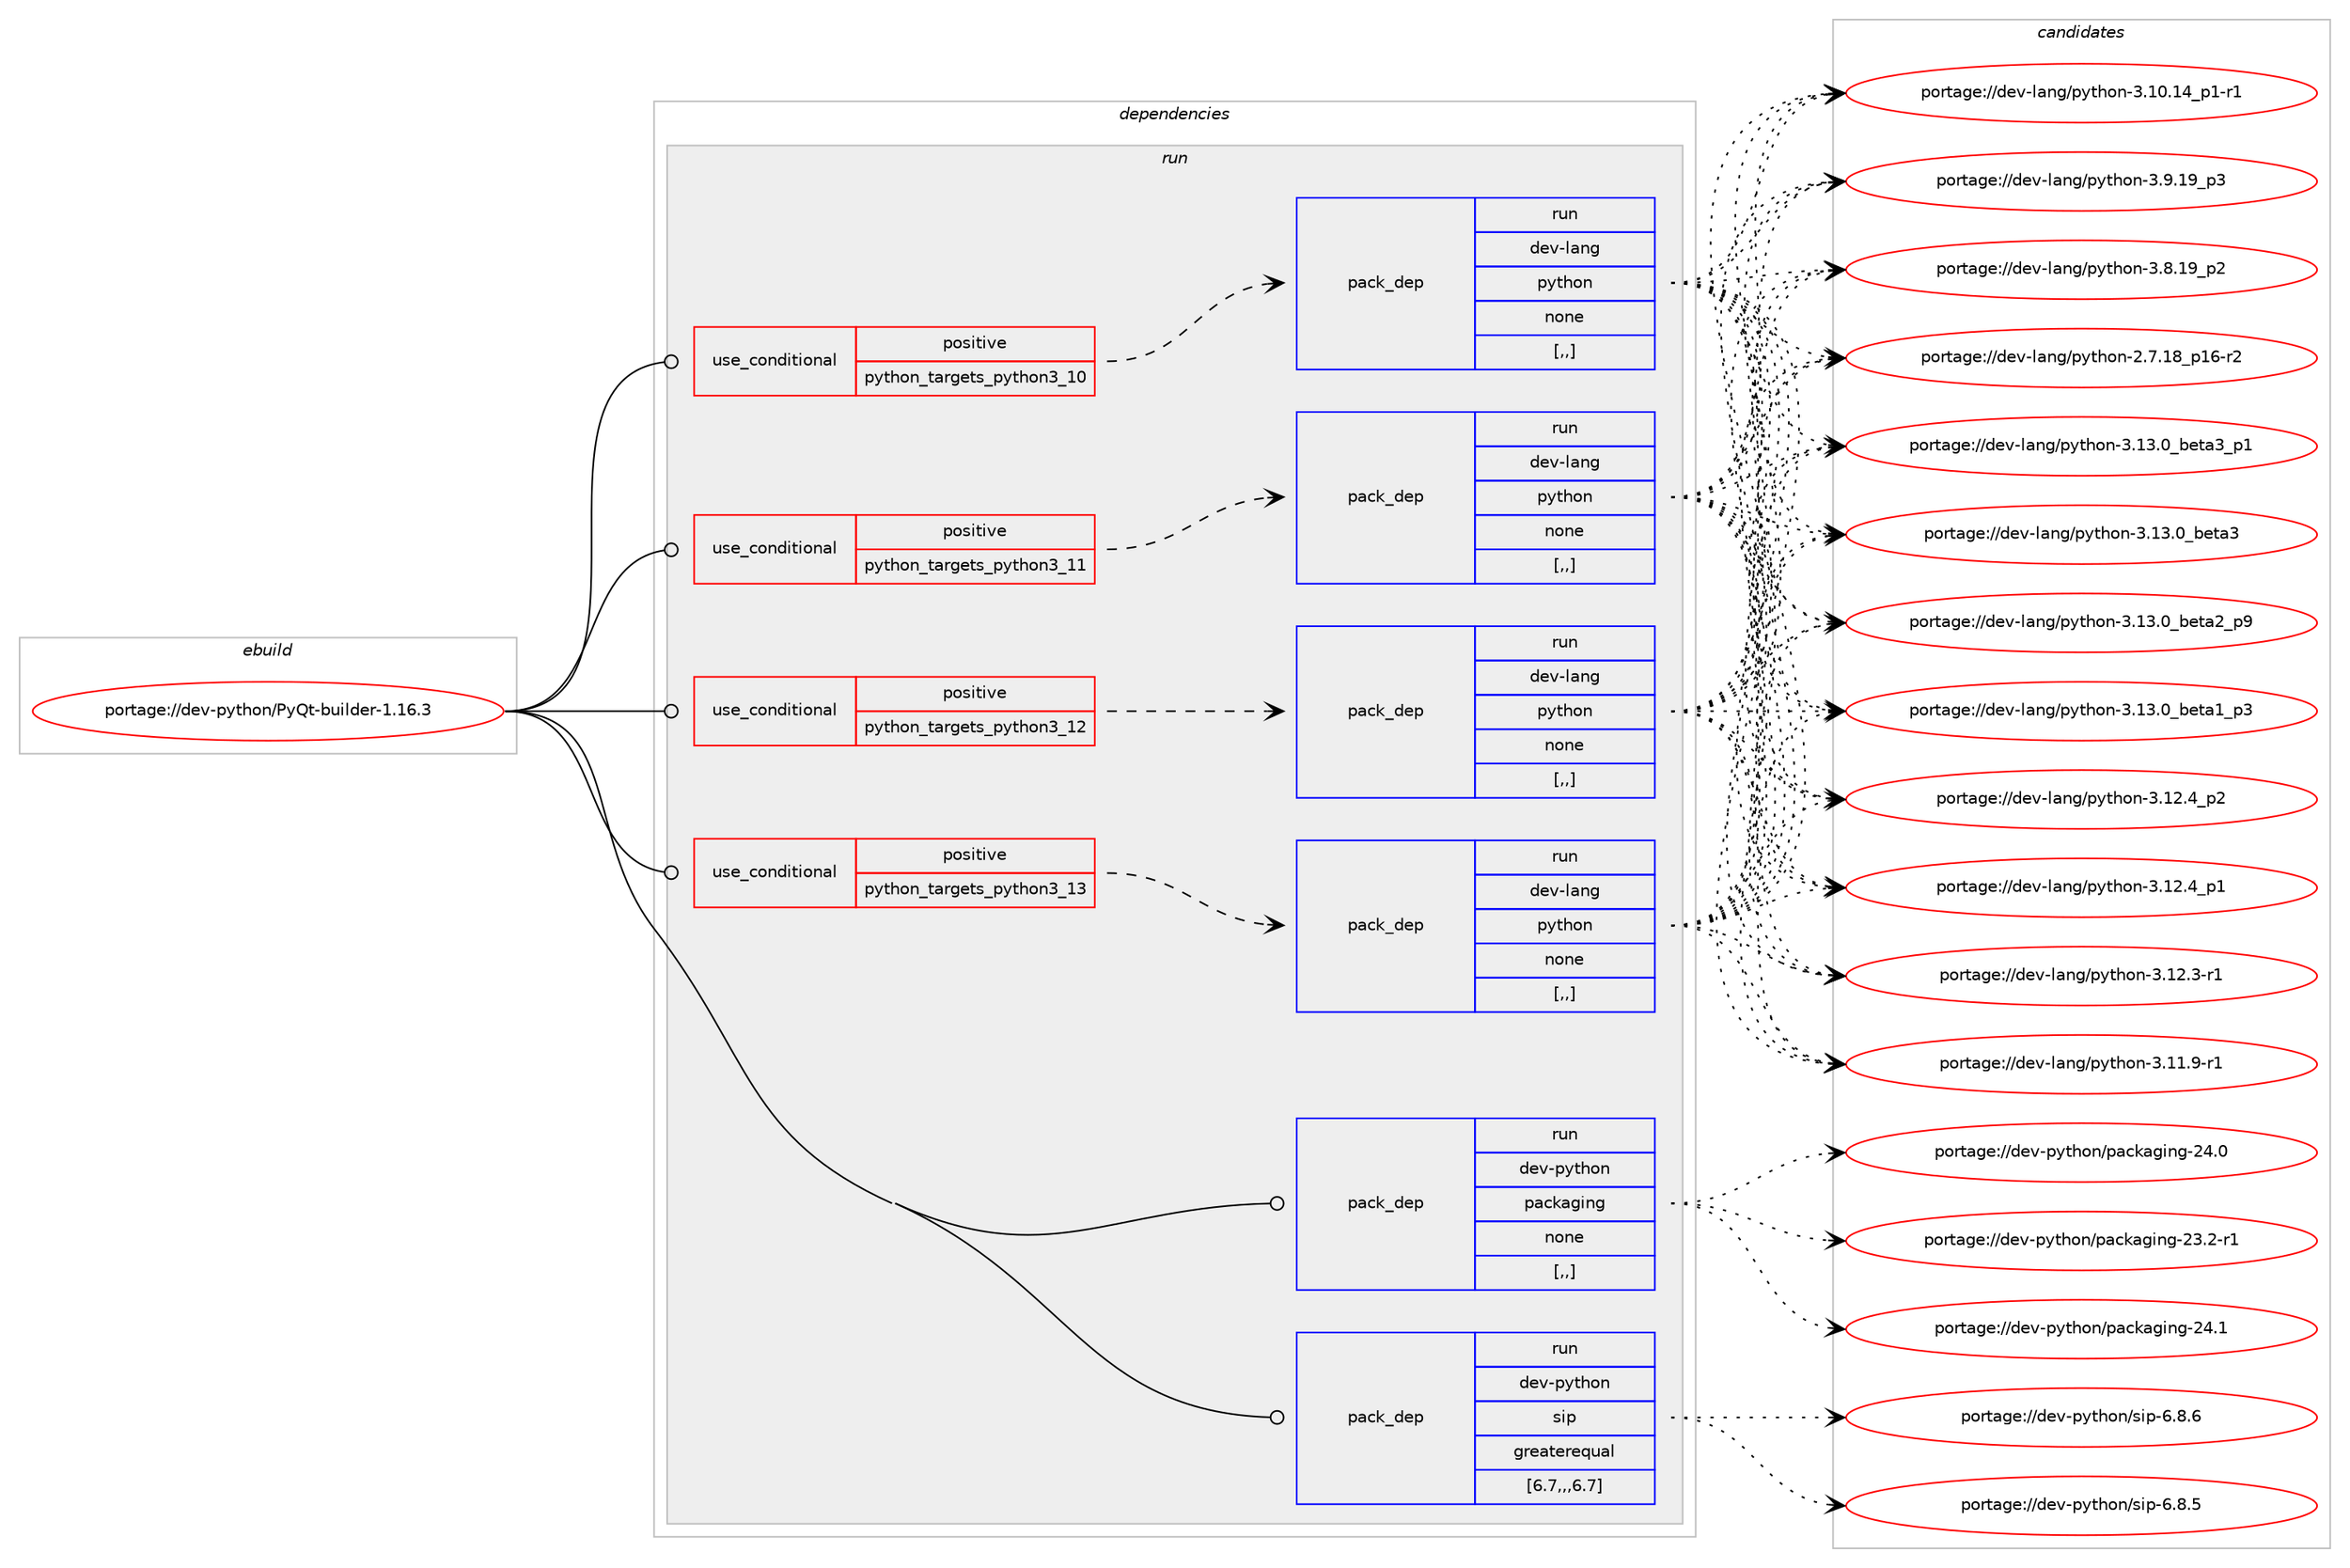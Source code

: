 digraph prolog {

# *************
# Graph options
# *************

newrank=true;
concentrate=true;
compound=true;
graph [rankdir=LR,fontname=Helvetica,fontsize=10,ranksep=1.5];#, ranksep=2.5, nodesep=0.2];
edge  [arrowhead=vee];
node  [fontname=Helvetica,fontsize=10];

# **********
# The ebuild
# **********

subgraph cluster_leftcol {
color=gray;
label=<<i>ebuild</i>>;
id [label="portage://dev-python/PyQt-builder-1.16.3", color=red, width=4, href="../dev-python/PyQt-builder-1.16.3.svg"];
}

# ****************
# The dependencies
# ****************

subgraph cluster_midcol {
color=gray;
label=<<i>dependencies</i>>;
subgraph cluster_compile {
fillcolor="#eeeeee";
style=filled;
label=<<i>compile</i>>;
}
subgraph cluster_compileandrun {
fillcolor="#eeeeee";
style=filled;
label=<<i>compile and run</i>>;
}
subgraph cluster_run {
fillcolor="#eeeeee";
style=filled;
label=<<i>run</i>>;
subgraph cond30467 {
dependency140706 [label=<<TABLE BORDER="0" CELLBORDER="1" CELLSPACING="0" CELLPADDING="4"><TR><TD ROWSPAN="3" CELLPADDING="10">use_conditional</TD></TR><TR><TD>positive</TD></TR><TR><TD>python_targets_python3_10</TD></TR></TABLE>>, shape=none, color=red];
subgraph pack108997 {
dependency140707 [label=<<TABLE BORDER="0" CELLBORDER="1" CELLSPACING="0" CELLPADDING="4" WIDTH="220"><TR><TD ROWSPAN="6" CELLPADDING="30">pack_dep</TD></TR><TR><TD WIDTH="110">run</TD></TR><TR><TD>dev-lang</TD></TR><TR><TD>python</TD></TR><TR><TD>none</TD></TR><TR><TD>[,,]</TD></TR></TABLE>>, shape=none, color=blue];
}
dependency140706:e -> dependency140707:w [weight=20,style="dashed",arrowhead="vee"];
}
id:e -> dependency140706:w [weight=20,style="solid",arrowhead="odot"];
subgraph cond30468 {
dependency140708 [label=<<TABLE BORDER="0" CELLBORDER="1" CELLSPACING="0" CELLPADDING="4"><TR><TD ROWSPAN="3" CELLPADDING="10">use_conditional</TD></TR><TR><TD>positive</TD></TR><TR><TD>python_targets_python3_11</TD></TR></TABLE>>, shape=none, color=red];
subgraph pack108998 {
dependency140709 [label=<<TABLE BORDER="0" CELLBORDER="1" CELLSPACING="0" CELLPADDING="4" WIDTH="220"><TR><TD ROWSPAN="6" CELLPADDING="30">pack_dep</TD></TR><TR><TD WIDTH="110">run</TD></TR><TR><TD>dev-lang</TD></TR><TR><TD>python</TD></TR><TR><TD>none</TD></TR><TR><TD>[,,]</TD></TR></TABLE>>, shape=none, color=blue];
}
dependency140708:e -> dependency140709:w [weight=20,style="dashed",arrowhead="vee"];
}
id:e -> dependency140708:w [weight=20,style="solid",arrowhead="odot"];
subgraph cond30469 {
dependency140710 [label=<<TABLE BORDER="0" CELLBORDER="1" CELLSPACING="0" CELLPADDING="4"><TR><TD ROWSPAN="3" CELLPADDING="10">use_conditional</TD></TR><TR><TD>positive</TD></TR><TR><TD>python_targets_python3_12</TD></TR></TABLE>>, shape=none, color=red];
subgraph pack108999 {
dependency140711 [label=<<TABLE BORDER="0" CELLBORDER="1" CELLSPACING="0" CELLPADDING="4" WIDTH="220"><TR><TD ROWSPAN="6" CELLPADDING="30">pack_dep</TD></TR><TR><TD WIDTH="110">run</TD></TR><TR><TD>dev-lang</TD></TR><TR><TD>python</TD></TR><TR><TD>none</TD></TR><TR><TD>[,,]</TD></TR></TABLE>>, shape=none, color=blue];
}
dependency140710:e -> dependency140711:w [weight=20,style="dashed",arrowhead="vee"];
}
id:e -> dependency140710:w [weight=20,style="solid",arrowhead="odot"];
subgraph cond30470 {
dependency140712 [label=<<TABLE BORDER="0" CELLBORDER="1" CELLSPACING="0" CELLPADDING="4"><TR><TD ROWSPAN="3" CELLPADDING="10">use_conditional</TD></TR><TR><TD>positive</TD></TR><TR><TD>python_targets_python3_13</TD></TR></TABLE>>, shape=none, color=red];
subgraph pack109000 {
dependency140713 [label=<<TABLE BORDER="0" CELLBORDER="1" CELLSPACING="0" CELLPADDING="4" WIDTH="220"><TR><TD ROWSPAN="6" CELLPADDING="30">pack_dep</TD></TR><TR><TD WIDTH="110">run</TD></TR><TR><TD>dev-lang</TD></TR><TR><TD>python</TD></TR><TR><TD>none</TD></TR><TR><TD>[,,]</TD></TR></TABLE>>, shape=none, color=blue];
}
dependency140712:e -> dependency140713:w [weight=20,style="dashed",arrowhead="vee"];
}
id:e -> dependency140712:w [weight=20,style="solid",arrowhead="odot"];
subgraph pack109001 {
dependency140714 [label=<<TABLE BORDER="0" CELLBORDER="1" CELLSPACING="0" CELLPADDING="4" WIDTH="220"><TR><TD ROWSPAN="6" CELLPADDING="30">pack_dep</TD></TR><TR><TD WIDTH="110">run</TD></TR><TR><TD>dev-python</TD></TR><TR><TD>packaging</TD></TR><TR><TD>none</TD></TR><TR><TD>[,,]</TD></TR></TABLE>>, shape=none, color=blue];
}
id:e -> dependency140714:w [weight=20,style="solid",arrowhead="odot"];
subgraph pack109002 {
dependency140715 [label=<<TABLE BORDER="0" CELLBORDER="1" CELLSPACING="0" CELLPADDING="4" WIDTH="220"><TR><TD ROWSPAN="6" CELLPADDING="30">pack_dep</TD></TR><TR><TD WIDTH="110">run</TD></TR><TR><TD>dev-python</TD></TR><TR><TD>sip</TD></TR><TR><TD>greaterequal</TD></TR><TR><TD>[6.7,,,6.7]</TD></TR></TABLE>>, shape=none, color=blue];
}
id:e -> dependency140715:w [weight=20,style="solid",arrowhead="odot"];
}
}

# **************
# The candidates
# **************

subgraph cluster_choices {
rank=same;
color=gray;
label=<<i>candidates</i>>;

subgraph choice108997 {
color=black;
nodesep=1;
choice10010111845108971101034711212111610411111045514649514648959810111697519511249 [label="portage://dev-lang/python-3.13.0_beta3_p1", color=red, width=4,href="../dev-lang/python-3.13.0_beta3_p1.svg"];
choice1001011184510897110103471121211161041111104551464951464895981011169751 [label="portage://dev-lang/python-3.13.0_beta3", color=red, width=4,href="../dev-lang/python-3.13.0_beta3.svg"];
choice10010111845108971101034711212111610411111045514649514648959810111697509511257 [label="portage://dev-lang/python-3.13.0_beta2_p9", color=red, width=4,href="../dev-lang/python-3.13.0_beta2_p9.svg"];
choice10010111845108971101034711212111610411111045514649514648959810111697499511251 [label="portage://dev-lang/python-3.13.0_beta1_p3", color=red, width=4,href="../dev-lang/python-3.13.0_beta1_p3.svg"];
choice100101118451089711010347112121116104111110455146495046529511250 [label="portage://dev-lang/python-3.12.4_p2", color=red, width=4,href="../dev-lang/python-3.12.4_p2.svg"];
choice100101118451089711010347112121116104111110455146495046529511249 [label="portage://dev-lang/python-3.12.4_p1", color=red, width=4,href="../dev-lang/python-3.12.4_p1.svg"];
choice100101118451089711010347112121116104111110455146495046514511449 [label="portage://dev-lang/python-3.12.3-r1", color=red, width=4,href="../dev-lang/python-3.12.3-r1.svg"];
choice100101118451089711010347112121116104111110455146494946574511449 [label="portage://dev-lang/python-3.11.9-r1", color=red, width=4,href="../dev-lang/python-3.11.9-r1.svg"];
choice100101118451089711010347112121116104111110455146494846495295112494511449 [label="portage://dev-lang/python-3.10.14_p1-r1", color=red, width=4,href="../dev-lang/python-3.10.14_p1-r1.svg"];
choice100101118451089711010347112121116104111110455146574649579511251 [label="portage://dev-lang/python-3.9.19_p3", color=red, width=4,href="../dev-lang/python-3.9.19_p3.svg"];
choice100101118451089711010347112121116104111110455146564649579511250 [label="portage://dev-lang/python-3.8.19_p2", color=red, width=4,href="../dev-lang/python-3.8.19_p2.svg"];
choice100101118451089711010347112121116104111110455046554649569511249544511450 [label="portage://dev-lang/python-2.7.18_p16-r2", color=red, width=4,href="../dev-lang/python-2.7.18_p16-r2.svg"];
dependency140707:e -> choice10010111845108971101034711212111610411111045514649514648959810111697519511249:w [style=dotted,weight="100"];
dependency140707:e -> choice1001011184510897110103471121211161041111104551464951464895981011169751:w [style=dotted,weight="100"];
dependency140707:e -> choice10010111845108971101034711212111610411111045514649514648959810111697509511257:w [style=dotted,weight="100"];
dependency140707:e -> choice10010111845108971101034711212111610411111045514649514648959810111697499511251:w [style=dotted,weight="100"];
dependency140707:e -> choice100101118451089711010347112121116104111110455146495046529511250:w [style=dotted,weight="100"];
dependency140707:e -> choice100101118451089711010347112121116104111110455146495046529511249:w [style=dotted,weight="100"];
dependency140707:e -> choice100101118451089711010347112121116104111110455146495046514511449:w [style=dotted,weight="100"];
dependency140707:e -> choice100101118451089711010347112121116104111110455146494946574511449:w [style=dotted,weight="100"];
dependency140707:e -> choice100101118451089711010347112121116104111110455146494846495295112494511449:w [style=dotted,weight="100"];
dependency140707:e -> choice100101118451089711010347112121116104111110455146574649579511251:w [style=dotted,weight="100"];
dependency140707:e -> choice100101118451089711010347112121116104111110455146564649579511250:w [style=dotted,weight="100"];
dependency140707:e -> choice100101118451089711010347112121116104111110455046554649569511249544511450:w [style=dotted,weight="100"];
}
subgraph choice108998 {
color=black;
nodesep=1;
choice10010111845108971101034711212111610411111045514649514648959810111697519511249 [label="portage://dev-lang/python-3.13.0_beta3_p1", color=red, width=4,href="../dev-lang/python-3.13.0_beta3_p1.svg"];
choice1001011184510897110103471121211161041111104551464951464895981011169751 [label="portage://dev-lang/python-3.13.0_beta3", color=red, width=4,href="../dev-lang/python-3.13.0_beta3.svg"];
choice10010111845108971101034711212111610411111045514649514648959810111697509511257 [label="portage://dev-lang/python-3.13.0_beta2_p9", color=red, width=4,href="../dev-lang/python-3.13.0_beta2_p9.svg"];
choice10010111845108971101034711212111610411111045514649514648959810111697499511251 [label="portage://dev-lang/python-3.13.0_beta1_p3", color=red, width=4,href="../dev-lang/python-3.13.0_beta1_p3.svg"];
choice100101118451089711010347112121116104111110455146495046529511250 [label="portage://dev-lang/python-3.12.4_p2", color=red, width=4,href="../dev-lang/python-3.12.4_p2.svg"];
choice100101118451089711010347112121116104111110455146495046529511249 [label="portage://dev-lang/python-3.12.4_p1", color=red, width=4,href="../dev-lang/python-3.12.4_p1.svg"];
choice100101118451089711010347112121116104111110455146495046514511449 [label="portage://dev-lang/python-3.12.3-r1", color=red, width=4,href="../dev-lang/python-3.12.3-r1.svg"];
choice100101118451089711010347112121116104111110455146494946574511449 [label="portage://dev-lang/python-3.11.9-r1", color=red, width=4,href="../dev-lang/python-3.11.9-r1.svg"];
choice100101118451089711010347112121116104111110455146494846495295112494511449 [label="portage://dev-lang/python-3.10.14_p1-r1", color=red, width=4,href="../dev-lang/python-3.10.14_p1-r1.svg"];
choice100101118451089711010347112121116104111110455146574649579511251 [label="portage://dev-lang/python-3.9.19_p3", color=red, width=4,href="../dev-lang/python-3.9.19_p3.svg"];
choice100101118451089711010347112121116104111110455146564649579511250 [label="portage://dev-lang/python-3.8.19_p2", color=red, width=4,href="../dev-lang/python-3.8.19_p2.svg"];
choice100101118451089711010347112121116104111110455046554649569511249544511450 [label="portage://dev-lang/python-2.7.18_p16-r2", color=red, width=4,href="../dev-lang/python-2.7.18_p16-r2.svg"];
dependency140709:e -> choice10010111845108971101034711212111610411111045514649514648959810111697519511249:w [style=dotted,weight="100"];
dependency140709:e -> choice1001011184510897110103471121211161041111104551464951464895981011169751:w [style=dotted,weight="100"];
dependency140709:e -> choice10010111845108971101034711212111610411111045514649514648959810111697509511257:w [style=dotted,weight="100"];
dependency140709:e -> choice10010111845108971101034711212111610411111045514649514648959810111697499511251:w [style=dotted,weight="100"];
dependency140709:e -> choice100101118451089711010347112121116104111110455146495046529511250:w [style=dotted,weight="100"];
dependency140709:e -> choice100101118451089711010347112121116104111110455146495046529511249:w [style=dotted,weight="100"];
dependency140709:e -> choice100101118451089711010347112121116104111110455146495046514511449:w [style=dotted,weight="100"];
dependency140709:e -> choice100101118451089711010347112121116104111110455146494946574511449:w [style=dotted,weight="100"];
dependency140709:e -> choice100101118451089711010347112121116104111110455146494846495295112494511449:w [style=dotted,weight="100"];
dependency140709:e -> choice100101118451089711010347112121116104111110455146574649579511251:w [style=dotted,weight="100"];
dependency140709:e -> choice100101118451089711010347112121116104111110455146564649579511250:w [style=dotted,weight="100"];
dependency140709:e -> choice100101118451089711010347112121116104111110455046554649569511249544511450:w [style=dotted,weight="100"];
}
subgraph choice108999 {
color=black;
nodesep=1;
choice10010111845108971101034711212111610411111045514649514648959810111697519511249 [label="portage://dev-lang/python-3.13.0_beta3_p1", color=red, width=4,href="../dev-lang/python-3.13.0_beta3_p1.svg"];
choice1001011184510897110103471121211161041111104551464951464895981011169751 [label="portage://dev-lang/python-3.13.0_beta3", color=red, width=4,href="../dev-lang/python-3.13.0_beta3.svg"];
choice10010111845108971101034711212111610411111045514649514648959810111697509511257 [label="portage://dev-lang/python-3.13.0_beta2_p9", color=red, width=4,href="../dev-lang/python-3.13.0_beta2_p9.svg"];
choice10010111845108971101034711212111610411111045514649514648959810111697499511251 [label="portage://dev-lang/python-3.13.0_beta1_p3", color=red, width=4,href="../dev-lang/python-3.13.0_beta1_p3.svg"];
choice100101118451089711010347112121116104111110455146495046529511250 [label="portage://dev-lang/python-3.12.4_p2", color=red, width=4,href="../dev-lang/python-3.12.4_p2.svg"];
choice100101118451089711010347112121116104111110455146495046529511249 [label="portage://dev-lang/python-3.12.4_p1", color=red, width=4,href="../dev-lang/python-3.12.4_p1.svg"];
choice100101118451089711010347112121116104111110455146495046514511449 [label="portage://dev-lang/python-3.12.3-r1", color=red, width=4,href="../dev-lang/python-3.12.3-r1.svg"];
choice100101118451089711010347112121116104111110455146494946574511449 [label="portage://dev-lang/python-3.11.9-r1", color=red, width=4,href="../dev-lang/python-3.11.9-r1.svg"];
choice100101118451089711010347112121116104111110455146494846495295112494511449 [label="portage://dev-lang/python-3.10.14_p1-r1", color=red, width=4,href="../dev-lang/python-3.10.14_p1-r1.svg"];
choice100101118451089711010347112121116104111110455146574649579511251 [label="portage://dev-lang/python-3.9.19_p3", color=red, width=4,href="../dev-lang/python-3.9.19_p3.svg"];
choice100101118451089711010347112121116104111110455146564649579511250 [label="portage://dev-lang/python-3.8.19_p2", color=red, width=4,href="../dev-lang/python-3.8.19_p2.svg"];
choice100101118451089711010347112121116104111110455046554649569511249544511450 [label="portage://dev-lang/python-2.7.18_p16-r2", color=red, width=4,href="../dev-lang/python-2.7.18_p16-r2.svg"];
dependency140711:e -> choice10010111845108971101034711212111610411111045514649514648959810111697519511249:w [style=dotted,weight="100"];
dependency140711:e -> choice1001011184510897110103471121211161041111104551464951464895981011169751:w [style=dotted,weight="100"];
dependency140711:e -> choice10010111845108971101034711212111610411111045514649514648959810111697509511257:w [style=dotted,weight="100"];
dependency140711:e -> choice10010111845108971101034711212111610411111045514649514648959810111697499511251:w [style=dotted,weight="100"];
dependency140711:e -> choice100101118451089711010347112121116104111110455146495046529511250:w [style=dotted,weight="100"];
dependency140711:e -> choice100101118451089711010347112121116104111110455146495046529511249:w [style=dotted,weight="100"];
dependency140711:e -> choice100101118451089711010347112121116104111110455146495046514511449:w [style=dotted,weight="100"];
dependency140711:e -> choice100101118451089711010347112121116104111110455146494946574511449:w [style=dotted,weight="100"];
dependency140711:e -> choice100101118451089711010347112121116104111110455146494846495295112494511449:w [style=dotted,weight="100"];
dependency140711:e -> choice100101118451089711010347112121116104111110455146574649579511251:w [style=dotted,weight="100"];
dependency140711:e -> choice100101118451089711010347112121116104111110455146564649579511250:w [style=dotted,weight="100"];
dependency140711:e -> choice100101118451089711010347112121116104111110455046554649569511249544511450:w [style=dotted,weight="100"];
}
subgraph choice109000 {
color=black;
nodesep=1;
choice10010111845108971101034711212111610411111045514649514648959810111697519511249 [label="portage://dev-lang/python-3.13.0_beta3_p1", color=red, width=4,href="../dev-lang/python-3.13.0_beta3_p1.svg"];
choice1001011184510897110103471121211161041111104551464951464895981011169751 [label="portage://dev-lang/python-3.13.0_beta3", color=red, width=4,href="../dev-lang/python-3.13.0_beta3.svg"];
choice10010111845108971101034711212111610411111045514649514648959810111697509511257 [label="portage://dev-lang/python-3.13.0_beta2_p9", color=red, width=4,href="../dev-lang/python-3.13.0_beta2_p9.svg"];
choice10010111845108971101034711212111610411111045514649514648959810111697499511251 [label="portage://dev-lang/python-3.13.0_beta1_p3", color=red, width=4,href="../dev-lang/python-3.13.0_beta1_p3.svg"];
choice100101118451089711010347112121116104111110455146495046529511250 [label="portage://dev-lang/python-3.12.4_p2", color=red, width=4,href="../dev-lang/python-3.12.4_p2.svg"];
choice100101118451089711010347112121116104111110455146495046529511249 [label="portage://dev-lang/python-3.12.4_p1", color=red, width=4,href="../dev-lang/python-3.12.4_p1.svg"];
choice100101118451089711010347112121116104111110455146495046514511449 [label="portage://dev-lang/python-3.12.3-r1", color=red, width=4,href="../dev-lang/python-3.12.3-r1.svg"];
choice100101118451089711010347112121116104111110455146494946574511449 [label="portage://dev-lang/python-3.11.9-r1", color=red, width=4,href="../dev-lang/python-3.11.9-r1.svg"];
choice100101118451089711010347112121116104111110455146494846495295112494511449 [label="portage://dev-lang/python-3.10.14_p1-r1", color=red, width=4,href="../dev-lang/python-3.10.14_p1-r1.svg"];
choice100101118451089711010347112121116104111110455146574649579511251 [label="portage://dev-lang/python-3.9.19_p3", color=red, width=4,href="../dev-lang/python-3.9.19_p3.svg"];
choice100101118451089711010347112121116104111110455146564649579511250 [label="portage://dev-lang/python-3.8.19_p2", color=red, width=4,href="../dev-lang/python-3.8.19_p2.svg"];
choice100101118451089711010347112121116104111110455046554649569511249544511450 [label="portage://dev-lang/python-2.7.18_p16-r2", color=red, width=4,href="../dev-lang/python-2.7.18_p16-r2.svg"];
dependency140713:e -> choice10010111845108971101034711212111610411111045514649514648959810111697519511249:w [style=dotted,weight="100"];
dependency140713:e -> choice1001011184510897110103471121211161041111104551464951464895981011169751:w [style=dotted,weight="100"];
dependency140713:e -> choice10010111845108971101034711212111610411111045514649514648959810111697509511257:w [style=dotted,weight="100"];
dependency140713:e -> choice10010111845108971101034711212111610411111045514649514648959810111697499511251:w [style=dotted,weight="100"];
dependency140713:e -> choice100101118451089711010347112121116104111110455146495046529511250:w [style=dotted,weight="100"];
dependency140713:e -> choice100101118451089711010347112121116104111110455146495046529511249:w [style=dotted,weight="100"];
dependency140713:e -> choice100101118451089711010347112121116104111110455146495046514511449:w [style=dotted,weight="100"];
dependency140713:e -> choice100101118451089711010347112121116104111110455146494946574511449:w [style=dotted,weight="100"];
dependency140713:e -> choice100101118451089711010347112121116104111110455146494846495295112494511449:w [style=dotted,weight="100"];
dependency140713:e -> choice100101118451089711010347112121116104111110455146574649579511251:w [style=dotted,weight="100"];
dependency140713:e -> choice100101118451089711010347112121116104111110455146564649579511250:w [style=dotted,weight="100"];
dependency140713:e -> choice100101118451089711010347112121116104111110455046554649569511249544511450:w [style=dotted,weight="100"];
}
subgraph choice109001 {
color=black;
nodesep=1;
choice10010111845112121116104111110471129799107971031051101034550524649 [label="portage://dev-python/packaging-24.1", color=red, width=4,href="../dev-python/packaging-24.1.svg"];
choice10010111845112121116104111110471129799107971031051101034550524648 [label="portage://dev-python/packaging-24.0", color=red, width=4,href="../dev-python/packaging-24.0.svg"];
choice100101118451121211161041111104711297991079710310511010345505146504511449 [label="portage://dev-python/packaging-23.2-r1", color=red, width=4,href="../dev-python/packaging-23.2-r1.svg"];
dependency140714:e -> choice10010111845112121116104111110471129799107971031051101034550524649:w [style=dotted,weight="100"];
dependency140714:e -> choice10010111845112121116104111110471129799107971031051101034550524648:w [style=dotted,weight="100"];
dependency140714:e -> choice100101118451121211161041111104711297991079710310511010345505146504511449:w [style=dotted,weight="100"];
}
subgraph choice109002 {
color=black;
nodesep=1;
choice1001011184511212111610411111047115105112455446564654 [label="portage://dev-python/sip-6.8.6", color=red, width=4,href="../dev-python/sip-6.8.6.svg"];
choice1001011184511212111610411111047115105112455446564653 [label="portage://dev-python/sip-6.8.5", color=red, width=4,href="../dev-python/sip-6.8.5.svg"];
dependency140715:e -> choice1001011184511212111610411111047115105112455446564654:w [style=dotted,weight="100"];
dependency140715:e -> choice1001011184511212111610411111047115105112455446564653:w [style=dotted,weight="100"];
}
}

}
